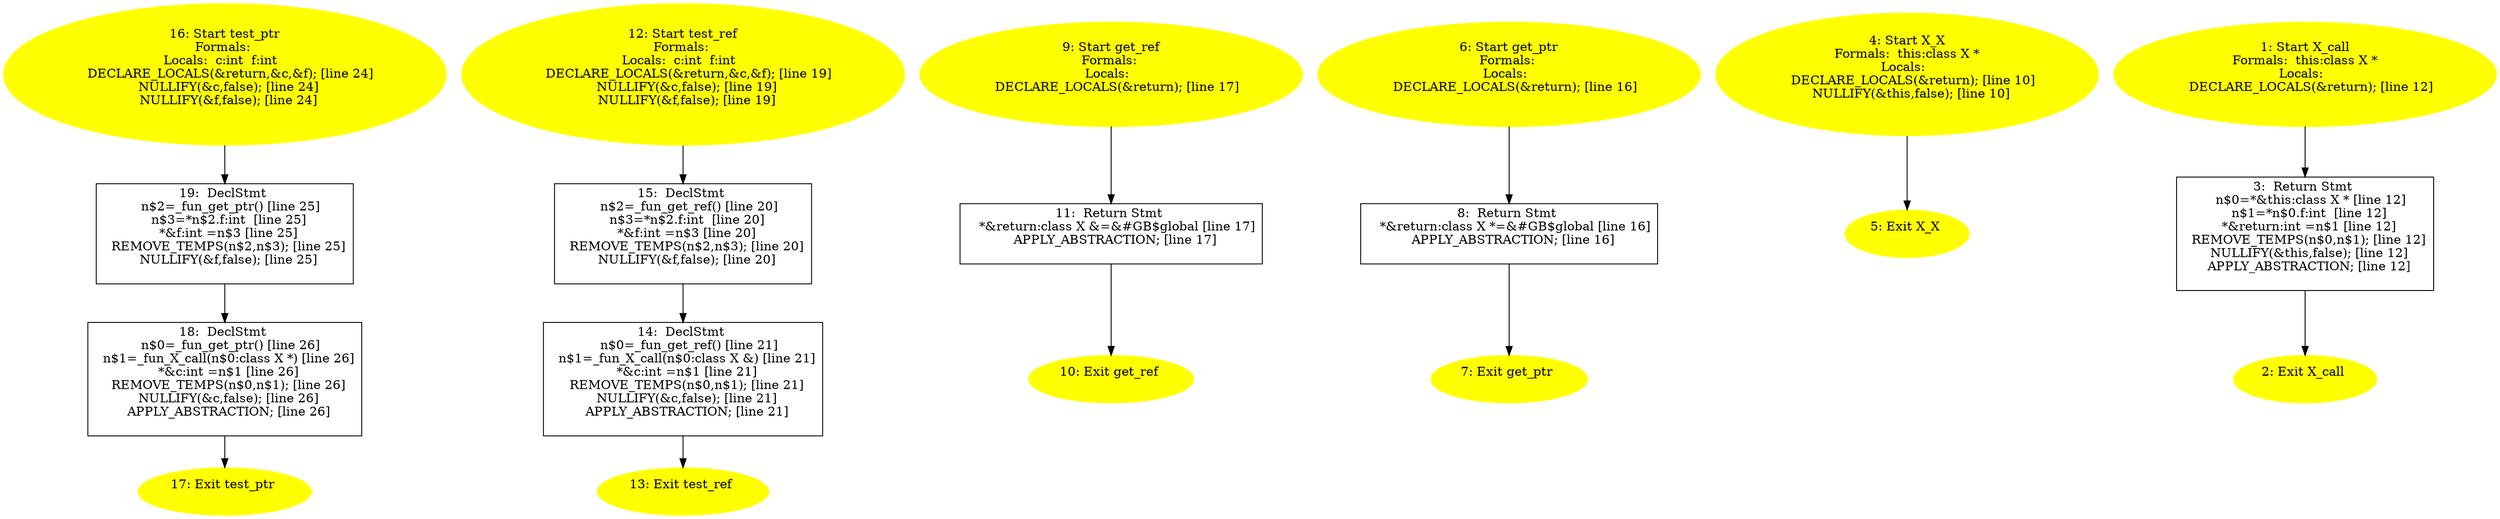 digraph iCFG {
19 [label="19:  DeclStmt \n   n$2=_fun_get_ptr() [line 25]\n  n$3=*n$2.f:int  [line 25]\n  *&f:int =n$3 [line 25]\n  REMOVE_TEMPS(n$2,n$3); [line 25]\n  NULLIFY(&f,false); [line 25]\n " shape="box"]
	

	 19 -> 18 ;
18 [label="18:  DeclStmt \n   n$0=_fun_get_ptr() [line 26]\n  n$1=_fun_X_call(n$0:class X *) [line 26]\n  *&c:int =n$1 [line 26]\n  REMOVE_TEMPS(n$0,n$1); [line 26]\n  NULLIFY(&c,false); [line 26]\n  APPLY_ABSTRACTION; [line 26]\n " shape="box"]
	

	 18 -> 17 ;
17 [label="17: Exit test_ptr \n  " color=yellow style=filled]
	

16 [label="16: Start test_ptr\nFormals: \nLocals:  c:int  f:int  \n   DECLARE_LOCALS(&return,&c,&f); [line 24]\n  NULLIFY(&c,false); [line 24]\n  NULLIFY(&f,false); [line 24]\n " color=yellow style=filled]
	

	 16 -> 19 ;
15 [label="15:  DeclStmt \n   n$2=_fun_get_ref() [line 20]\n  n$3=*n$2.f:int  [line 20]\n  *&f:int =n$3 [line 20]\n  REMOVE_TEMPS(n$2,n$3); [line 20]\n  NULLIFY(&f,false); [line 20]\n " shape="box"]
	

	 15 -> 14 ;
14 [label="14:  DeclStmt \n   n$0=_fun_get_ref() [line 21]\n  n$1=_fun_X_call(n$0:class X &) [line 21]\n  *&c:int =n$1 [line 21]\n  REMOVE_TEMPS(n$0,n$1); [line 21]\n  NULLIFY(&c,false); [line 21]\n  APPLY_ABSTRACTION; [line 21]\n " shape="box"]
	

	 14 -> 13 ;
13 [label="13: Exit test_ref \n  " color=yellow style=filled]
	

12 [label="12: Start test_ref\nFormals: \nLocals:  c:int  f:int  \n   DECLARE_LOCALS(&return,&c,&f); [line 19]\n  NULLIFY(&c,false); [line 19]\n  NULLIFY(&f,false); [line 19]\n " color=yellow style=filled]
	

	 12 -> 15 ;
11 [label="11:  Return Stmt \n   *&return:class X &=&#GB$global [line 17]\n  APPLY_ABSTRACTION; [line 17]\n " shape="box"]
	

	 11 -> 10 ;
10 [label="10: Exit get_ref \n  " color=yellow style=filled]
	

9 [label="9: Start get_ref\nFormals: \nLocals:  \n   DECLARE_LOCALS(&return); [line 17]\n " color=yellow style=filled]
	

	 9 -> 11 ;
8 [label="8:  Return Stmt \n   *&return:class X *=&#GB$global [line 16]\n  APPLY_ABSTRACTION; [line 16]\n " shape="box"]
	

	 8 -> 7 ;
7 [label="7: Exit get_ptr \n  " color=yellow style=filled]
	

6 [label="6: Start get_ptr\nFormals: \nLocals:  \n   DECLARE_LOCALS(&return); [line 16]\n " color=yellow style=filled]
	

	 6 -> 8 ;
5 [label="5: Exit X_X \n  " color=yellow style=filled]
	

4 [label="4: Start X_X\nFormals:  this:class X *\nLocals:  \n   DECLARE_LOCALS(&return); [line 10]\n  NULLIFY(&this,false); [line 10]\n " color=yellow style=filled]
	

	 4 -> 5 ;
3 [label="3:  Return Stmt \n   n$0=*&this:class X * [line 12]\n  n$1=*n$0.f:int  [line 12]\n  *&return:int =n$1 [line 12]\n  REMOVE_TEMPS(n$0,n$1); [line 12]\n  NULLIFY(&this,false); [line 12]\n  APPLY_ABSTRACTION; [line 12]\n " shape="box"]
	

	 3 -> 2 ;
2 [label="2: Exit X_call \n  " color=yellow style=filled]
	

1 [label="1: Start X_call\nFormals:  this:class X *\nLocals:  \n   DECLARE_LOCALS(&return); [line 12]\n " color=yellow style=filled]
	

	 1 -> 3 ;
}
